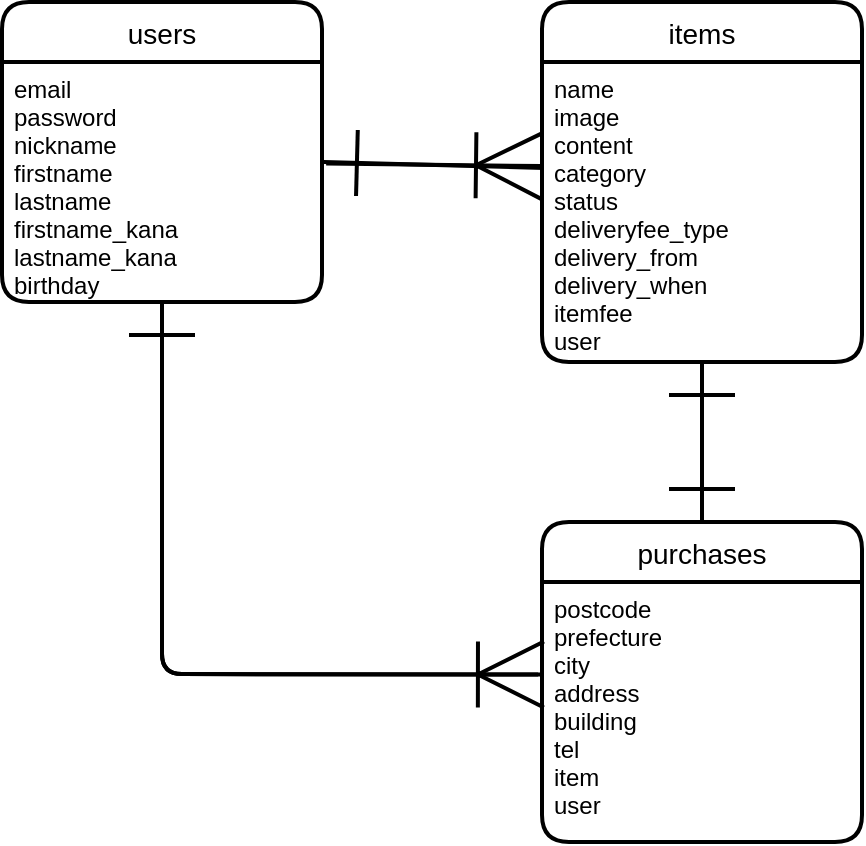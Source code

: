 <mxfile>
    <diagram id="odfHq0vIlS1FQY-8OxyQ" name="ページ1">
        <mxGraphModel dx="544" dy="545" grid="1" gridSize="10" guides="1" tooltips="1" connect="1" arrows="1" fold="1" page="1" pageScale="1" pageWidth="827" pageHeight="1169" math="0" shadow="0">
            <root>
                <mxCell id="0"/>
                <mxCell id="1" parent="0"/>
                <mxCell id="13" style="edgeStyle=none;html=1;entryX=0.5;entryY=1;entryDx=0;entryDy=0;endArrow=ERone;endFill=0;sourcePerimeterSpacing=1;targetPerimeterSpacing=1;strokeColor=default;exitX=-0.012;exitY=0.356;exitDx=0;exitDy=0;exitPerimeter=0;endSize=30;strokeWidth=2;" parent="1" source="7" target="3" edge="1">
                    <mxGeometry relative="1" as="geometry">
                        <mxPoint x="310" y="350" as="sourcePoint"/>
                        <Array as="points">
                            <mxPoint x="120" y="366"/>
                        </Array>
                    </mxGeometry>
                </mxCell>
                <mxCell id="9" style="edgeStyle=none;html=1;exitX=0.006;exitY=0.353;exitDx=0;exitDy=0;endArrow=ERone;endFill=0;sourcePerimeterSpacing=1;targetPerimeterSpacing=1;strokeColor=default;endSize=30;startSize=20;strokeWidth=2;exitPerimeter=0;entryX=1.006;entryY=0.417;entryDx=0;entryDy=0;entryPerimeter=0;" parent="1" source="5" target="3" edge="1">
                    <mxGeometry relative="1" as="geometry">
                        <Array as="points"/>
                    </mxGeometry>
                </mxCell>
                <mxCell id="10" style="edgeStyle=none;html=1;endArrow=ERone;endFill=0;sourcePerimeterSpacing=1;targetPerimeterSpacing=3;strokeColor=default;entryX=0.5;entryY=1;entryDx=0;entryDy=0;endSize=30;strokeWidth=2;" parent="1" source="6" target="5" edge="1">
                    <mxGeometry relative="1" as="geometry">
                        <mxPoint x="390" y="280" as="targetPoint"/>
                    </mxGeometry>
                </mxCell>
                <mxCell id="11" style="edgeStyle=none;html=1;exitX=0.5;exitY=1;exitDx=0;exitDy=0;entryX=0.5;entryY=0;entryDx=0;entryDy=0;endArrow=ERone;endFill=0;sourcePerimeterSpacing=1;targetPerimeterSpacing=1;strokeColor=default;strokeWidth=2;endSize=30;startSize=6;jumpSize=13;" parent="1" source="5" target="6" edge="1">
                    <mxGeometry relative="1" as="geometry"/>
                </mxCell>
                <mxCell id="2" value="users" style="swimlane;childLayout=stackLayout;horizontal=1;startSize=30;horizontalStack=0;rounded=1;fontSize=14;fontStyle=0;strokeWidth=2;resizeParent=0;resizeLast=1;shadow=0;dashed=0;align=center;" parent="1" vertex="1">
                    <mxGeometry x="40" y="30" width="160" height="150" as="geometry"/>
                </mxCell>
                <mxCell id="3" value="email&#10;password&#10;nickname&#10;firstname&#10;lastname&#10;firstname_kana&#10;lastname_kana&#10;birthday&#10;" style="align=left;strokeColor=none;fillColor=none;spacingLeft=4;fontSize=12;verticalAlign=top;resizable=0;rotatable=0;part=1;" parent="2" vertex="1">
                    <mxGeometry y="30" width="160" height="120" as="geometry"/>
                </mxCell>
                <mxCell id="4" value="items" style="swimlane;childLayout=stackLayout;horizontal=1;startSize=30;horizontalStack=0;rounded=1;fontSize=14;fontStyle=0;strokeWidth=2;resizeParent=0;resizeLast=1;shadow=0;dashed=0;align=center;" parent="1" vertex="1">
                    <mxGeometry x="310" y="30" width="160" height="180" as="geometry"/>
                </mxCell>
                <mxCell id="5" value="name&#10;image&#10;content&#10;category&#10;status&#10;deliveryfee_type&#10;delivery_from&#10;delivery_when&#10;itemfee&#10;user&#10;" style="align=left;strokeColor=none;fillColor=none;spacingLeft=4;fontSize=12;verticalAlign=top;resizable=0;rotatable=0;part=1;" parent="4" vertex="1">
                    <mxGeometry y="30" width="160" height="150" as="geometry"/>
                </mxCell>
                <mxCell id="6" value="purchases" style="swimlane;childLayout=stackLayout;horizontal=1;startSize=30;horizontalStack=0;rounded=1;fontSize=14;fontStyle=0;strokeWidth=2;resizeParent=0;resizeLast=1;shadow=0;dashed=0;align=center;" parent="1" vertex="1">
                    <mxGeometry x="310" y="290" width="160" height="160" as="geometry"/>
                </mxCell>
                <mxCell id="7" value="postcode&#10;prefecture&#10;city&#10;address&#10;building&#10;tel&#10;item&#10;user" style="align=left;strokeColor=none;fillColor=none;spacingLeft=4;fontSize=12;verticalAlign=top;resizable=0;rotatable=0;part=1;" parent="6" vertex="1">
                    <mxGeometry y="30" width="160" height="130" as="geometry"/>
                </mxCell>
                <mxCell id="8" style="edgeStyle=none;html=1;exitX=1.013;exitY=0.423;exitDx=0;exitDy=0;entryX=0;entryY=0.347;entryDx=0;entryDy=0;endArrow=ERoneToMany;endFill=0;strokeColor=default;sourcePerimeterSpacing=1;targetPerimeterSpacing=1;endSize=30;strokeWidth=2;exitPerimeter=0;entryPerimeter=0;" parent="1" source="3" target="5" edge="1">
                    <mxGeometry relative="1" as="geometry"/>
                </mxCell>
                <mxCell id="12" style="edgeStyle=none;html=1;exitX=0.5;exitY=1;exitDx=0;exitDy=0;entryX=0.006;entryY=0.356;entryDx=0;entryDy=0;entryPerimeter=0;endArrow=ERoneToMany;endFill=0;sourcePerimeterSpacing=1;targetPerimeterSpacing=1;strokeColor=default;endSize=30;strokeWidth=2;" parent="1" source="3" target="7" edge="1">
                    <mxGeometry relative="1" as="geometry">
                        <Array as="points">
                            <mxPoint x="120" y="366"/>
                        </Array>
                    </mxGeometry>
                </mxCell>
            </root>
        </mxGraphModel>
    </diagram>
</mxfile>